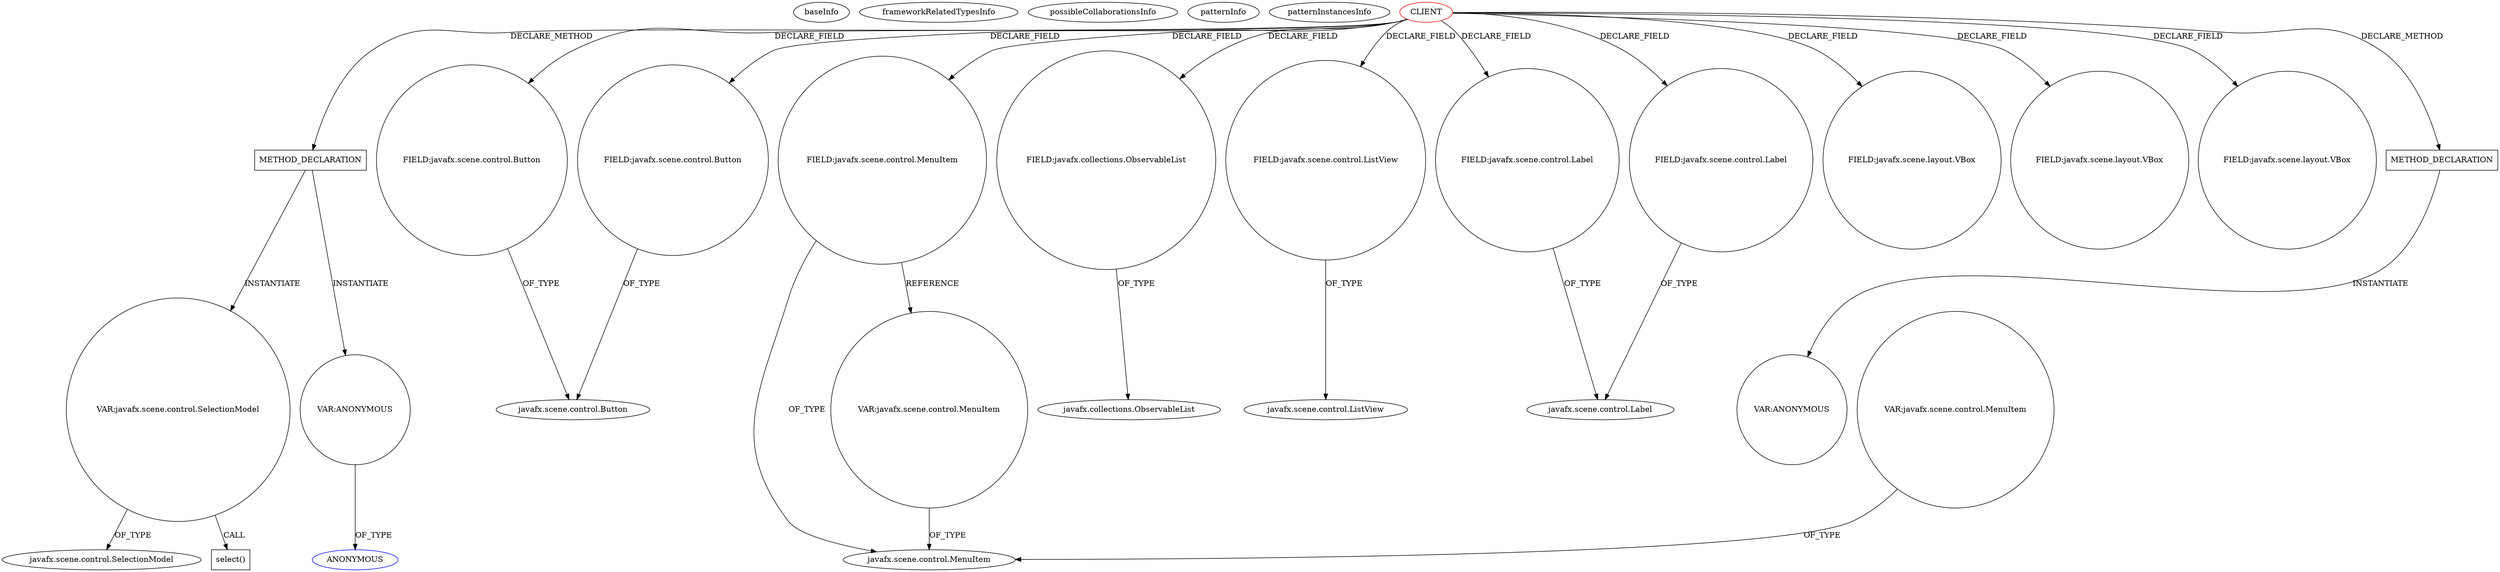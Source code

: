 digraph {
baseInfo[graphId=634,category="pattern",isAnonymous=false,possibleRelation=false]
frameworkRelatedTypesInfo[]
possibleCollaborationsInfo[]
patternInfo[frequency=2.0,patternRootClient=0]
patternInstancesInfo[0="zvakanaka-bitbit~/zvakanaka-bitbit/bitbit-master/src/bitbit/BitBit.java~BitBit~4923",1="hock323-eventManager~/hock323-eventManager/EventManager-master/src/eventManager/controller/pokerTournament/TournamentController.java~TournamentController~3009"]
269[label="javafx.scene.control.SelectionModel",vertexType="FRAMEWORK_CLASS_TYPE",isFrameworkType=false]
585[label="VAR:javafx.scene.control.SelectionModel",vertexType="VARIABLE_EXPRESION",isFrameworkType=false,shape=circle]
586[label="select()",vertexType="INSIDE_CALL",isFrameworkType=false,shape=box]
563[label="METHOD_DECLARATION",vertexType="CLIENT_METHOD_DECLARATION",isFrameworkType=false,shape=box]
0[label="CLIENT",vertexType="ROOT_CLIENT_CLASS_DECLARATION",isFrameworkType=false,color=red]
52[label="FIELD:javafx.scene.control.Button",vertexType="FIELD_DECLARATION",isFrameworkType=false,shape=circle]
142[label="FIELD:javafx.scene.control.Button",vertexType="FIELD_DECLARATION",isFrameworkType=false,shape=circle]
102[label="FIELD:javafx.scene.control.MenuItem",vertexType="FIELD_DECLARATION",isFrameworkType=false,shape=circle]
146[label="FIELD:javafx.collections.ObservableList",vertexType="FIELD_DECLARATION",isFrameworkType=false,shape=circle]
147[label="javafx.collections.ObservableList",vertexType="FRAMEWORK_INTERFACE_TYPE",isFrameworkType=false]
103[label="javafx.scene.control.MenuItem",vertexType="FRAMEWORK_CLASS_TYPE",isFrameworkType=false]
2[label="FIELD:javafx.scene.control.ListView",vertexType="FIELD_DECLARATION",isFrameworkType=false,shape=circle]
938[label="VAR:javafx.scene.control.MenuItem",vertexType="VARIABLE_EXPRESION",isFrameworkType=false,shape=circle]
942[label="VAR:javafx.scene.control.MenuItem",vertexType="VARIABLE_EXPRESION",isFrameworkType=false,shape=circle]
50[label="FIELD:javafx.scene.control.Label",vertexType="FIELD_DECLARATION",isFrameworkType=false,shape=circle]
27[label="javafx.scene.control.Label",vertexType="FRAMEWORK_CLASS_TYPE",isFrameworkType=false]
71[label="FIELD:javafx.scene.control.Label",vertexType="FIELD_DECLARATION",isFrameworkType=false,shape=circle]
5[label="javafx.scene.control.Button",vertexType="FRAMEWORK_CLASS_TYPE",isFrameworkType=false]
568[label="VAR:ANONYMOUS",vertexType="VARIABLE_EXPRESION",isFrameworkType=false,shape=circle]
569[label="ANONYMOUS",vertexType="REFERENCE_ANONYMOUS_DECLARATION",isFrameworkType=false,color=blue]
63[label="FIELD:javafx.scene.layout.VBox",vertexType="FIELD_DECLARATION",isFrameworkType=false,shape=circle]
18[label="FIELD:javafx.scene.layout.VBox",vertexType="FIELD_DECLARATION",isFrameworkType=false,shape=circle]
106[label="FIELD:javafx.scene.layout.VBox",vertexType="FIELD_DECLARATION",isFrameworkType=false,shape=circle]
3[label="javafx.scene.control.ListView",vertexType="FRAMEWORK_CLASS_TYPE",isFrameworkType=false]
439[label="METHOD_DECLARATION",vertexType="CLIENT_METHOD_DECLARATION",isFrameworkType=false,shape=box]
560[label="VAR:ANONYMOUS",vertexType="VARIABLE_EXPRESION",isFrameworkType=false,shape=circle]
0->52[label="DECLARE_FIELD"]
0->18[label="DECLARE_FIELD"]
563->568[label="INSTANTIATE"]
585->269[label="OF_TYPE"]
52->5[label="OF_TYPE"]
102->103[label="OF_TYPE"]
0->439[label="DECLARE_METHOD"]
568->569[label="OF_TYPE"]
0->563[label="DECLARE_METHOD"]
146->147[label="OF_TYPE"]
0->106[label="DECLARE_FIELD"]
0->50[label="DECLARE_FIELD"]
942->103[label="OF_TYPE"]
0->71[label="DECLARE_FIELD"]
50->27[label="OF_TYPE"]
0->146[label="DECLARE_FIELD"]
0->142[label="DECLARE_FIELD"]
142->5[label="OF_TYPE"]
938->103[label="OF_TYPE"]
0->2[label="DECLARE_FIELD"]
0->63[label="DECLARE_FIELD"]
2->3[label="OF_TYPE"]
439->560[label="INSTANTIATE"]
563->585[label="INSTANTIATE"]
585->586[label="CALL"]
102->942[label="REFERENCE"]
0->102[label="DECLARE_FIELD"]
71->27[label="OF_TYPE"]
}
